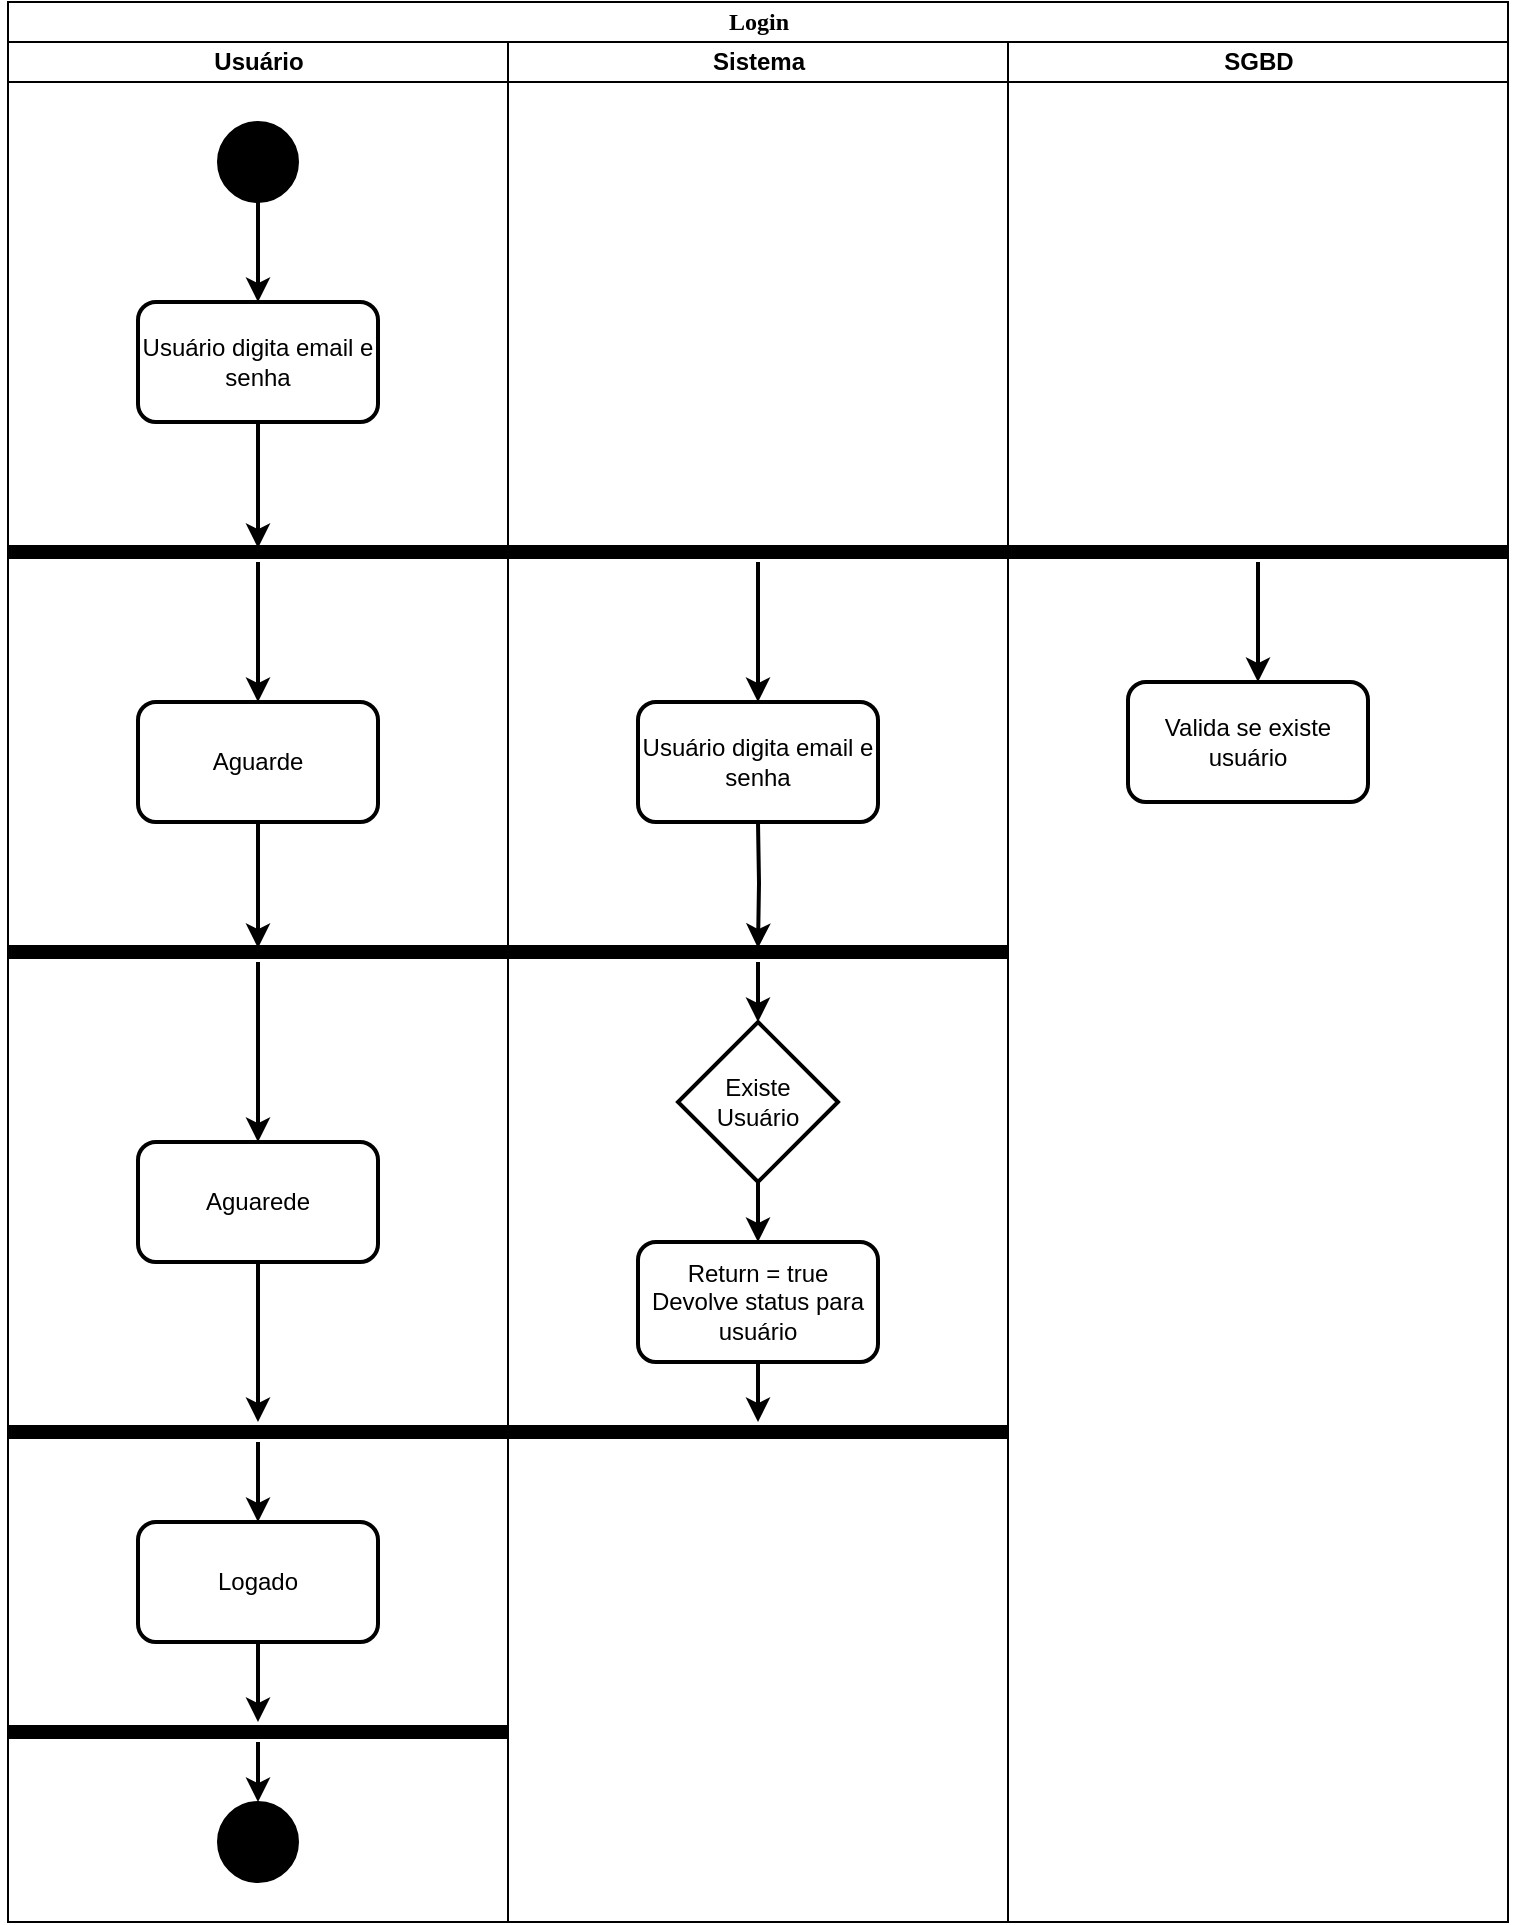 <mxfile version="14.7.7" type="device"><diagram name="Page-1" id="0783ab3e-0a74-02c8-0abd-f7b4e66b4bec"><mxGraphModel dx="1422" dy="806" grid="1" gridSize="10" guides="1" tooltips="1" connect="1" arrows="1" fold="1" page="1" pageScale="1" pageWidth="850" pageHeight="1100" background="none" math="0" shadow="0"><root><mxCell id="0"/><mxCell id="1" parent="0"/><mxCell id="1c1d494c118603dd-1" value="Login" style="swimlane;html=1;childLayout=stackLayout;startSize=20;rounded=0;shadow=0;comic=0;labelBackgroundColor=none;strokeWidth=1;fontFamily=Verdana;fontSize=12;align=center;" parent="1" vertex="1"><mxGeometry x="40" y="20" width="750" height="960" as="geometry"/></mxCell><mxCell id="1c1d494c118603dd-2" value="Usuário" style="swimlane;html=1;startSize=20;" parent="1c1d494c118603dd-1" vertex="1"><mxGeometry y="20" width="250" height="940" as="geometry"/></mxCell><mxCell id="x19C3ZU4i86w9FZFw1RE-17" style="edgeStyle=orthogonalEdgeStyle;rounded=0;orthogonalLoop=1;jettySize=auto;html=1;strokeColor=#000000;strokeWidth=2;entryX=0.5;entryY=0;entryDx=0;entryDy=0;" edge="1" parent="1c1d494c118603dd-2" source="60571a20871a0731-4" target="x19C3ZU4i86w9FZFw1RE-34"><mxGeometry relative="1" as="geometry"><mxPoint x="125" y="110" as="targetPoint"/></mxGeometry></mxCell><mxCell id="60571a20871a0731-4" value="" style="ellipse;whiteSpace=wrap;html=1;rounded=0;shadow=0;comic=0;labelBackgroundColor=none;strokeWidth=1;fillColor=#000000;fontFamily=Verdana;fontSize=12;align=center;" parent="1c1d494c118603dd-2" vertex="1"><mxGeometry x="105" y="40" width="40" height="40" as="geometry"/></mxCell><mxCell id="x19C3ZU4i86w9FZFw1RE-12" value="" style="line;strokeWidth=7;html=1;" vertex="1" parent="1c1d494c118603dd-2"><mxGeometry y="250" width="250" height="10" as="geometry"/></mxCell><mxCell id="x19C3ZU4i86w9FZFw1RE-20" value="" style="line;strokeWidth=7;html=1;" vertex="1" parent="1c1d494c118603dd-2"><mxGeometry y="450" width="250" height="10" as="geometry"/></mxCell><mxCell id="x19C3ZU4i86w9FZFw1RE-26" style="edgeStyle=orthogonalEdgeStyle;rounded=0;orthogonalLoop=1;jettySize=auto;html=1;strokeColor=#000000;strokeWidth=2;entryX=0.5;entryY=0;entryDx=0;entryDy=0;" edge="1" parent="1c1d494c118603dd-2" source="x19C3ZU4i86w9FZFw1RE-20" target="x19C3ZU4i86w9FZFw1RE-41"><mxGeometry relative="1" as="geometry"><mxPoint x="125" y="520" as="targetPoint"/></mxGeometry></mxCell><mxCell id="x19C3ZU4i86w9FZFw1RE-29" value="" style="ellipse;whiteSpace=wrap;html=1;rounded=0;shadow=0;comic=0;labelBackgroundColor=none;strokeWidth=1;fillColor=#000000;fontFamily=Verdana;fontSize=12;align=center;" vertex="1" parent="1c1d494c118603dd-2"><mxGeometry x="105" y="880" width="40" height="40" as="geometry"/></mxCell><mxCell id="x19C3ZU4i86w9FZFw1RE-37" style="edgeStyle=orthogonalEdgeStyle;rounded=0;orthogonalLoop=1;jettySize=auto;html=1;entryX=0.5;entryY=0.3;entryDx=0;entryDy=0;entryPerimeter=0;strokeColor=#000000;strokeWidth=2;" edge="1" parent="1c1d494c118603dd-2" source="x19C3ZU4i86w9FZFw1RE-34" target="x19C3ZU4i86w9FZFw1RE-12"><mxGeometry relative="1" as="geometry"/></mxCell><mxCell id="x19C3ZU4i86w9FZFw1RE-34" value="Usuário digita email e senha" style="rounded=1;whiteSpace=wrap;html=1;strokeWidth=2;" vertex="1" parent="1c1d494c118603dd-2"><mxGeometry x="65" y="130" width="120" height="60" as="geometry"/></mxCell><mxCell id="x19C3ZU4i86w9FZFw1RE-41" value="Aguarede" style="rounded=1;whiteSpace=wrap;html=1;strokeWidth=2;" vertex="1" parent="1c1d494c118603dd-2"><mxGeometry x="65" y="550" width="120" height="60" as="geometry"/></mxCell><mxCell id="x19C3ZU4i86w9FZFw1RE-46" style="edgeStyle=orthogonalEdgeStyle;rounded=0;orthogonalLoop=1;jettySize=auto;html=1;entryX=0.5;entryY=0.3;entryDx=0;entryDy=0;entryPerimeter=0;strokeColor=#000000;strokeWidth=2;" edge="1" parent="1c1d494c118603dd-2" source="x19C3ZU4i86w9FZFw1RE-45" target="x19C3ZU4i86w9FZFw1RE-20"><mxGeometry relative="1" as="geometry"/></mxCell><mxCell id="x19C3ZU4i86w9FZFw1RE-45" value="Aguarde" style="rounded=1;whiteSpace=wrap;html=1;strokeWidth=2;" vertex="1" parent="1c1d494c118603dd-2"><mxGeometry x="65" y="330" width="120" height="60" as="geometry"/></mxCell><mxCell id="x19C3ZU4i86w9FZFw1RE-44" style="edgeStyle=orthogonalEdgeStyle;rounded=0;orthogonalLoop=1;jettySize=auto;html=1;strokeColor=#000000;strokeWidth=2;entryX=0.5;entryY=0;entryDx=0;entryDy=0;" edge="1" parent="1c1d494c118603dd-2" source="x19C3ZU4i86w9FZFw1RE-12" target="x19C3ZU4i86w9FZFw1RE-45"><mxGeometry relative="1" as="geometry"><mxPoint x="125" y="310" as="targetPoint"/></mxGeometry></mxCell><mxCell id="x19C3ZU4i86w9FZFw1RE-53" value="Logado" style="rounded=1;whiteSpace=wrap;html=1;strokeWidth=2;" vertex="1" parent="1c1d494c118603dd-2"><mxGeometry x="65" y="740" width="120" height="60" as="geometry"/></mxCell><mxCell id="1c1d494c118603dd-3" value="Sistema" style="swimlane;html=1;startSize=20;" parent="1c1d494c118603dd-1" vertex="1"><mxGeometry x="250" y="20" width="250" height="940" as="geometry"/></mxCell><mxCell id="x19C3ZU4i86w9FZFw1RE-35" value="Usuário digita email e senha" style="rounded=1;whiteSpace=wrap;html=1;strokeWidth=2;" vertex="1" parent="1c1d494c118603dd-3"><mxGeometry x="65" y="330" width="120" height="60" as="geometry"/></mxCell><mxCell id="x19C3ZU4i86w9FZFw1RE-52" style="edgeStyle=orthogonalEdgeStyle;rounded=0;orthogonalLoop=1;jettySize=auto;html=1;strokeColor=#000000;strokeWidth=2;" edge="1" parent="1c1d494c118603dd-3" source="x19C3ZU4i86w9FZFw1RE-39" target="x19C3ZU4i86w9FZFw1RE-50"><mxGeometry relative="1" as="geometry"/></mxCell><mxCell id="x19C3ZU4i86w9FZFw1RE-39" value="Return = true&lt;br&gt;Devolve status para usuário" style="rounded=1;whiteSpace=wrap;html=1;strokeWidth=2;" vertex="1" parent="1c1d494c118603dd-3"><mxGeometry x="65" y="600" width="120" height="60" as="geometry"/></mxCell><mxCell id="x19C3ZU4i86w9FZFw1RE-49" style="edgeStyle=orthogonalEdgeStyle;rounded=0;orthogonalLoop=1;jettySize=auto;html=1;entryX=0.5;entryY=0;entryDx=0;entryDy=0;strokeColor=#000000;strokeWidth=2;" edge="1" parent="1c1d494c118603dd-3" source="x19C3ZU4i86w9FZFw1RE-47" target="x19C3ZU4i86w9FZFw1RE-39"><mxGeometry relative="1" as="geometry"/></mxCell><mxCell id="x19C3ZU4i86w9FZFw1RE-47" value="Existe&lt;br&gt;Usuário" style="rhombus;whiteSpace=wrap;html=1;strokeWidth=2;" vertex="1" parent="1c1d494c118603dd-3"><mxGeometry x="85" y="490" width="80" height="80" as="geometry"/></mxCell><mxCell id="x19C3ZU4i86w9FZFw1RE-50" value="" style="line;strokeWidth=7;html=1;" vertex="1" parent="1c1d494c118603dd-3"><mxGeometry y="690" width="250" height="10" as="geometry"/></mxCell><mxCell id="1c1d494c118603dd-4" value="SGBD" style="swimlane;html=1;startSize=20;" parent="1c1d494c118603dd-1" vertex="1"><mxGeometry x="500" y="20" width="250" height="940" as="geometry"/></mxCell><mxCell id="x19C3ZU4i86w9FZFw1RE-16" style="edgeStyle=orthogonalEdgeStyle;rounded=0;orthogonalLoop=1;jettySize=auto;html=1;entryX=0.5;entryY=0;entryDx=0;entryDy=0;strokeColor=#000000;strokeWidth=2;" edge="1" parent="1c1d494c118603dd-4" source="x19C3ZU4i86w9FZFw1RE-14"><mxGeometry relative="1" as="geometry"><mxPoint x="125" y="320" as="targetPoint"/></mxGeometry></mxCell><mxCell id="x19C3ZU4i86w9FZFw1RE-14" value="" style="line;strokeWidth=7;html=1;" vertex="1" parent="1c1d494c118603dd-4"><mxGeometry y="250" width="250" height="10" as="geometry"/></mxCell><mxCell id="x19C3ZU4i86w9FZFw1RE-38" value="Valida se existe usuário" style="rounded=1;whiteSpace=wrap;html=1;strokeWidth=2;" vertex="1" parent="1c1d494c118603dd-4"><mxGeometry x="60" y="320" width="120" height="60" as="geometry"/></mxCell><mxCell id="x19C3ZU4i86w9FZFw1RE-15" style="edgeStyle=orthogonalEdgeStyle;rounded=0;orthogonalLoop=1;jettySize=auto;html=1;entryX=0.5;entryY=0;entryDx=0;entryDy=0;strokeColor=#000000;strokeWidth=2;" edge="1" parent="1" source="x19C3ZU4i86w9FZFw1RE-13"><mxGeometry relative="1" as="geometry"><mxPoint x="415" y="370" as="targetPoint"/></mxGeometry></mxCell><mxCell id="x19C3ZU4i86w9FZFw1RE-13" value="" style="line;strokeWidth=7;html=1;" vertex="1" parent="1"><mxGeometry x="290" y="290" width="250" height="10" as="geometry"/></mxCell><mxCell id="x19C3ZU4i86w9FZFw1RE-48" style="edgeStyle=orthogonalEdgeStyle;rounded=0;orthogonalLoop=1;jettySize=auto;html=1;strokeColor=#000000;strokeWidth=2;" edge="1" parent="1" source="x19C3ZU4i86w9FZFw1RE-19" target="x19C3ZU4i86w9FZFw1RE-47"><mxGeometry relative="1" as="geometry"/></mxCell><mxCell id="x19C3ZU4i86w9FZFw1RE-19" value="" style="line;strokeWidth=7;html=1;" vertex="1" parent="1"><mxGeometry x="290" y="490" width="250" height="10" as="geometry"/></mxCell><mxCell id="x19C3ZU4i86w9FZFw1RE-21" style="edgeStyle=orthogonalEdgeStyle;rounded=0;orthogonalLoop=1;jettySize=auto;html=1;entryX=0.5;entryY=0.3;entryDx=0;entryDy=0;entryPerimeter=0;strokeColor=#000000;strokeWidth=2;" edge="1" parent="1" target="x19C3ZU4i86w9FZFw1RE-19"><mxGeometry relative="1" as="geometry"><mxPoint x="415" y="430" as="sourcePoint"/></mxGeometry></mxCell><mxCell id="x19C3ZU4i86w9FZFw1RE-54" style="edgeStyle=orthogonalEdgeStyle;rounded=0;orthogonalLoop=1;jettySize=auto;html=1;entryX=0.5;entryY=0;entryDx=0;entryDy=0;strokeColor=#000000;strokeWidth=2;" edge="1" parent="1" source="x19C3ZU4i86w9FZFw1RE-23" target="x19C3ZU4i86w9FZFw1RE-53"><mxGeometry relative="1" as="geometry"/></mxCell><mxCell id="x19C3ZU4i86w9FZFw1RE-23" value="" style="line;strokeWidth=7;html=1;" vertex="1" parent="1"><mxGeometry x="40" y="730" width="250" height="10" as="geometry"/></mxCell><mxCell id="x19C3ZU4i86w9FZFw1RE-43" style="edgeStyle=orthogonalEdgeStyle;rounded=0;orthogonalLoop=1;jettySize=auto;html=1;strokeColor=#000000;strokeWidth=2;" edge="1" parent="1" source="x19C3ZU4i86w9FZFw1RE-41" target="x19C3ZU4i86w9FZFw1RE-23"><mxGeometry relative="1" as="geometry"/></mxCell><mxCell id="x19C3ZU4i86w9FZFw1RE-57" style="edgeStyle=orthogonalEdgeStyle;rounded=0;orthogonalLoop=1;jettySize=auto;html=1;entryX=0.5;entryY=0;entryDx=0;entryDy=0;strokeColor=#000000;strokeWidth=2;" edge="1" parent="1" source="x19C3ZU4i86w9FZFw1RE-55" target="x19C3ZU4i86w9FZFw1RE-29"><mxGeometry relative="1" as="geometry"/></mxCell><mxCell id="x19C3ZU4i86w9FZFw1RE-55" value="" style="line;strokeWidth=7;html=1;" vertex="1" parent="1"><mxGeometry x="40" y="880" width="250" height="10" as="geometry"/></mxCell><mxCell id="x19C3ZU4i86w9FZFw1RE-56" style="edgeStyle=orthogonalEdgeStyle;rounded=0;orthogonalLoop=1;jettySize=auto;html=1;strokeColor=#000000;strokeWidth=2;" edge="1" parent="1" source="x19C3ZU4i86w9FZFw1RE-53" target="x19C3ZU4i86w9FZFw1RE-55"><mxGeometry relative="1" as="geometry"/></mxCell></root></mxGraphModel></diagram></mxfile>